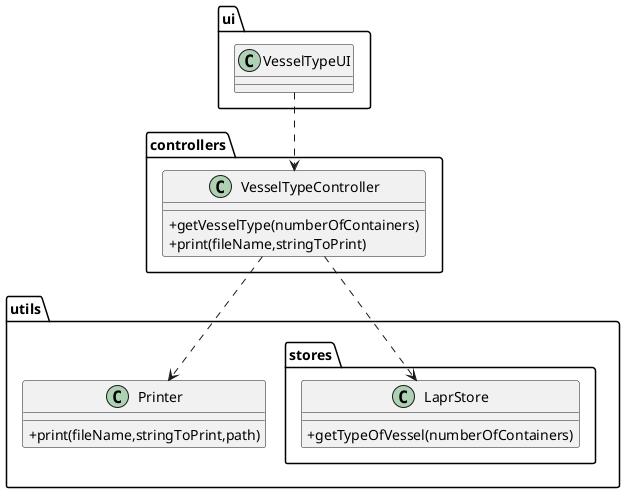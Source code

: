 @startuml
'https://plantuml.com/class-diagram

skinparam classAttributeIconSize 0

package "ui" {
class VesselTypeUI{
}
}

package "controllers" {
class VesselTypeController{
+getVesselType(numberOfContainers)
+print(fileName,stringToPrint)
}
}
package utils{
class Printer{
+print(fileName,stringToPrint,path)
}
package stores{
class LaprStore{
+getTypeOfVessel(numberOfContainers)
}
}
}





VesselTypeUI ..> VesselTypeController
VesselTypeController ..> Printer
VesselTypeController ..> LaprStore
@enduml